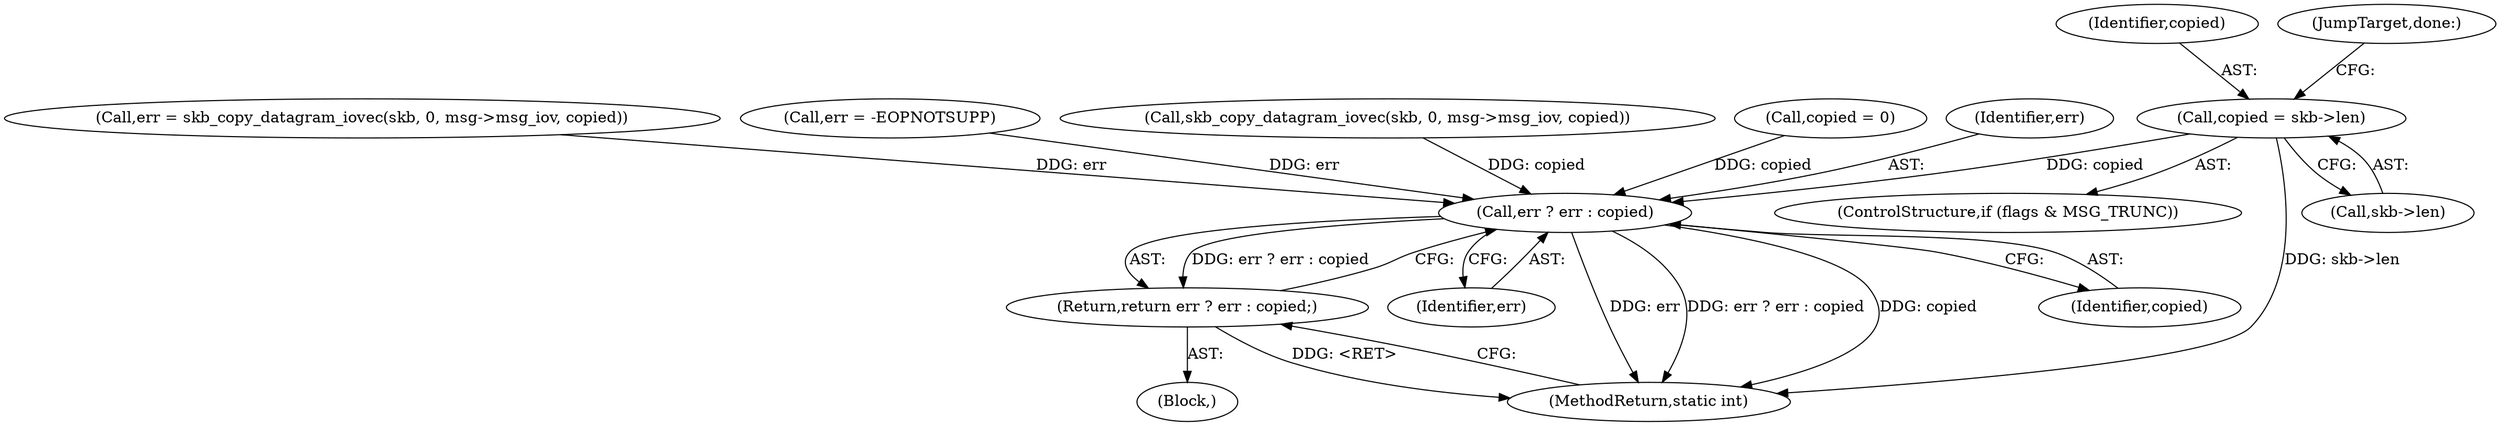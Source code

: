 digraph "0_linux_b860d3cc62877fad02863e2a08efff69a19382d2@pointer" {
"1000267" [label="(Call,copied = skb->len)"];
"1000278" [label="(Call,err ? err : copied)"];
"1000277" [label="(Return,return err ? err : copied;)"];
"1000185" [label="(Call,err = skb_copy_datagram_iovec(skb, 0, msg->msg_iov, copied))"];
"1000268" [label="(Identifier,copied)"];
"1000280" [label="(Identifier,err)"];
"1000277" [label="(Return,return err ? err : copied;)"];
"1000263" [label="(ControlStructure,if (flags & MSG_TRUNC))"];
"1000282" [label="(MethodReturn,static int)"];
"1000269" [label="(Call,skb->len)"];
"1000128" [label="(Call,err = -EOPNOTSUPP)"];
"1000109" [label="(Block,)"];
"1000272" [label="(JumpTarget,done:)"];
"1000278" [label="(Call,err ? err : copied)"];
"1000267" [label="(Call,copied = skb->len)"];
"1000187" [label="(Call,skb_copy_datagram_iovec(skb, 0, msg->msg_iov, copied))"];
"1000281" [label="(Identifier,copied)"];
"1000124" [label="(Call,copied = 0)"];
"1000279" [label="(Identifier,err)"];
"1000267" -> "1000263"  [label="AST: "];
"1000267" -> "1000269"  [label="CFG: "];
"1000268" -> "1000267"  [label="AST: "];
"1000269" -> "1000267"  [label="AST: "];
"1000272" -> "1000267"  [label="CFG: "];
"1000267" -> "1000282"  [label="DDG: skb->len"];
"1000267" -> "1000278"  [label="DDG: copied"];
"1000278" -> "1000277"  [label="AST: "];
"1000278" -> "1000280"  [label="CFG: "];
"1000278" -> "1000281"  [label="CFG: "];
"1000279" -> "1000278"  [label="AST: "];
"1000280" -> "1000278"  [label="AST: "];
"1000281" -> "1000278"  [label="AST: "];
"1000277" -> "1000278"  [label="CFG: "];
"1000278" -> "1000282"  [label="DDG: err"];
"1000278" -> "1000282"  [label="DDG: err ? err : copied"];
"1000278" -> "1000282"  [label="DDG: copied"];
"1000278" -> "1000277"  [label="DDG: err ? err : copied"];
"1000185" -> "1000278"  [label="DDG: err"];
"1000128" -> "1000278"  [label="DDG: err"];
"1000124" -> "1000278"  [label="DDG: copied"];
"1000187" -> "1000278"  [label="DDG: copied"];
"1000277" -> "1000109"  [label="AST: "];
"1000282" -> "1000277"  [label="CFG: "];
"1000277" -> "1000282"  [label="DDG: <RET>"];
}

